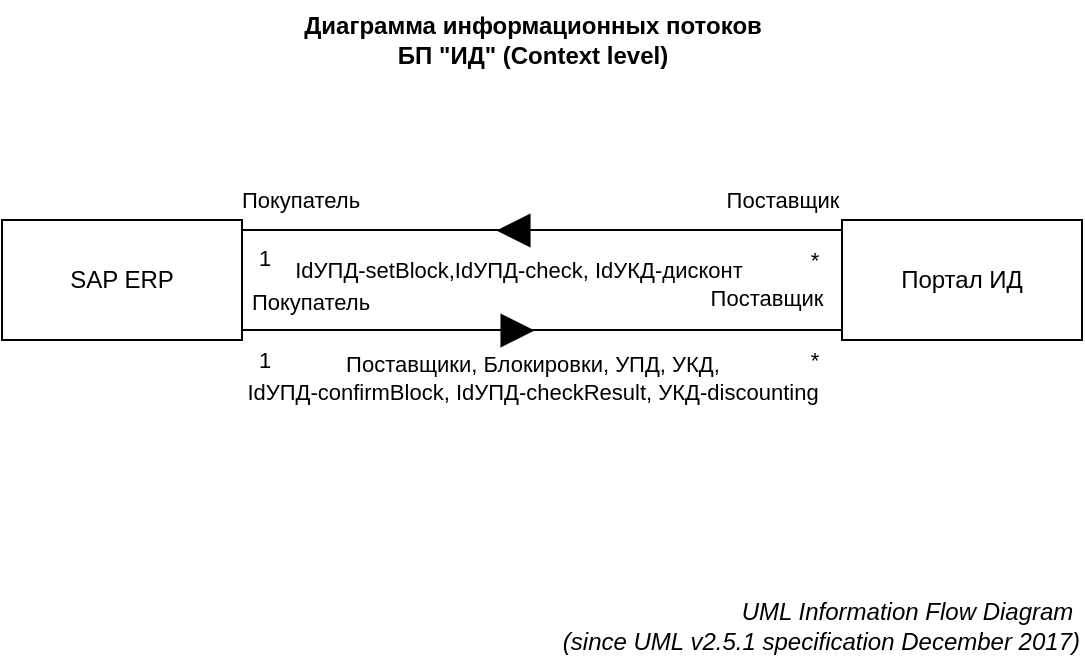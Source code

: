 <mxfile version="21.5.0" type="github">
  <diagram name="Страница 1" id="jGHBZjQ93-hqWPognypH">
    <mxGraphModel dx="780" dy="365" grid="1" gridSize="10" guides="1" tooltips="1" connect="1" arrows="1" fold="1" page="1" pageScale="1" pageWidth="1169" pageHeight="827" math="0" shadow="0">
      <root>
        <mxCell id="0" />
        <mxCell id="1" parent="0" />
        <mxCell id="-5w7yn9a32u819UEV8gg-1" value="SAP ERP" style="rounded=0;whiteSpace=wrap;html=1;" vertex="1" parent="1">
          <mxGeometry x="70" y="380" width="120" height="60" as="geometry" />
        </mxCell>
        <mxCell id="-5w7yn9a32u819UEV8gg-2" value="Портал ИД" style="rounded=0;whiteSpace=wrap;html=1;" vertex="1" parent="1">
          <mxGeometry x="490" y="380" width="120" height="60" as="geometry" />
        </mxCell>
        <object label="" InformationItem="InformationItem" id="-5w7yn9a32u819UEV8gg-3">
          <mxCell style="endArrow=none;html=1;rounded=0;strokeColor=default;startArrow=block;startFill=1;endFill=0;labelPosition=center;verticalLabelPosition=bottom;align=center;verticalAlign=top;flowAnimation=0;targetPerimeterSpacing=0;strokeWidth=0;endSize=0;sourcePerimeterSpacing=0;startSize=17;jumpStyle=none;jumpSize=0;" edge="1" parent="1">
            <mxGeometry relative="1" as="geometry">
              <mxPoint x="317" y="385" as="sourcePoint" />
              <mxPoint x="467" y="385" as="targetPoint" />
            </mxGeometry>
          </mxCell>
        </object>
        <mxCell id="-5w7yn9a32u819UEV8gg-4" value="IdУПД-setBlock,IdУПД-check, IdУКД-дисконт" style="edgeLabel;html=1;align=center;verticalAlign=middle;resizable=0;points=[];labelPosition=left;verticalLabelPosition=middle;labelBackgroundColor=none;" vertex="1" connectable="0" parent="-5w7yn9a32u819UEV8gg-3">
          <mxGeometry relative="1" as="geometry">
            <mxPoint x="-64" y="20" as="offset" />
          </mxGeometry>
        </mxCell>
        <mxCell id="-5w7yn9a32u819UEV8gg-5" value="" style="endArrow=none;html=1;rounded=0;entryX=0;entryY=0.25;entryDx=0;entryDy=0;exitX=1;exitY=0.25;exitDx=0;exitDy=0;fontColor=default;" edge="1" parent="1">
          <mxGeometry width="50" height="50" relative="1" as="geometry">
            <mxPoint x="190" y="385" as="sourcePoint" />
            <mxPoint x="490" y="385" as="targetPoint" />
            <Array as="points" />
          </mxGeometry>
        </mxCell>
        <mxCell id="-5w7yn9a32u819UEV8gg-6" value="1" style="edgeLabel;html=1;align=center;verticalAlign=bottom;resizable=0;points=[];" vertex="1" connectable="0" parent="-5w7yn9a32u819UEV8gg-5">
          <mxGeometry x="-0.929" y="1" relative="1" as="geometry">
            <mxPoint y="23" as="offset" />
          </mxGeometry>
        </mxCell>
        <mxCell id="-5w7yn9a32u819UEV8gg-7" value="Покупатель" style="edgeLabel;html=1;align=center;verticalAlign=middle;resizable=0;points=[];labelBorderColor=none;labelBackgroundColor=none;" vertex="1" connectable="0" parent="-5w7yn9a32u819UEV8gg-5">
          <mxGeometry x="-0.842" relative="1" as="geometry">
            <mxPoint x="5" y="-15" as="offset" />
          </mxGeometry>
        </mxCell>
        <mxCell id="-5w7yn9a32u819UEV8gg-8" value="*" style="edgeLabel;html=1;align=center;verticalAlign=bottom;resizable=0;points=[];" vertex="1" connectable="0" parent="-5w7yn9a32u819UEV8gg-5">
          <mxGeometry x="0.904" relative="1" as="geometry">
            <mxPoint y="23" as="offset" />
          </mxGeometry>
        </mxCell>
        <object label="" InformationItem="InformationItem" id="-5w7yn9a32u819UEV8gg-9">
          <mxCell style="endArrow=block;html=1;rounded=0;strokeColor=default;startArrow=none;startFill=0;endFill=1;labelPosition=center;verticalLabelPosition=bottom;align=center;verticalAlign=top;flowAnimation=0;targetPerimeterSpacing=0;strokeWidth=0;endSize=17;sourcePerimeterSpacing=0;startSize=0;jumpStyle=none;jumpSize=0;" edge="1" parent="1">
            <mxGeometry x="-0.001" relative="1" as="geometry">
              <mxPoint x="190" y="435" as="sourcePoint" />
              <mxPoint x="336" y="435" as="targetPoint" />
              <mxPoint as="offset" />
            </mxGeometry>
          </mxCell>
        </object>
        <mxCell id="-5w7yn9a32u819UEV8gg-10" value="Поставщики, Блокировки, УПД, УКД, &lt;br&gt;IdУПД-confirmBlock, IdУПД-checkResult, УКД-discounting" style="edgeLabel;html=1;align=center;verticalAlign=middle;resizable=0;points=[];labelPosition=left;verticalLabelPosition=middle;labelBackgroundColor=none;" vertex="1" connectable="0" parent="-5w7yn9a32u819UEV8gg-9">
          <mxGeometry relative="1" as="geometry">
            <mxPoint x="72" y="24" as="offset" />
          </mxGeometry>
        </mxCell>
        <mxCell id="-5w7yn9a32u819UEV8gg-11" value="" style="endArrow=none;html=1;rounded=0;entryX=0;entryY=0.25;entryDx=0;entryDy=0;exitX=1;exitY=0.25;exitDx=0;exitDy=0;fontColor=default;verticalAlign=middle;" edge="1" parent="1">
          <mxGeometry width="50" height="50" relative="1" as="geometry">
            <mxPoint x="190" y="435" as="sourcePoint" />
            <mxPoint x="490" y="435" as="targetPoint" />
            <Array as="points" />
          </mxGeometry>
        </mxCell>
        <mxCell id="-5w7yn9a32u819UEV8gg-12" value="1" style="edgeLabel;html=1;align=center;verticalAlign=bottom;resizable=0;points=[];" vertex="1" connectable="0" parent="-5w7yn9a32u819UEV8gg-11">
          <mxGeometry x="-0.929" y="1" relative="1" as="geometry">
            <mxPoint y="24" as="offset" />
          </mxGeometry>
        </mxCell>
        <mxCell id="-5w7yn9a32u819UEV8gg-13" value="*" style="edgeLabel;html=1;align=center;verticalAlign=bottom;resizable=0;points=[];" vertex="1" connectable="0" parent="-5w7yn9a32u819UEV8gg-11">
          <mxGeometry x="0.904" relative="1" as="geometry">
            <mxPoint y="23" as="offset" />
          </mxGeometry>
        </mxCell>
        <mxCell id="-5w7yn9a32u819UEV8gg-14" value="Покупатель" style="edgeLabel;html=1;align=center;verticalAlign=middle;resizable=0;points=[];labelBackgroundColor=none;" vertex="1" connectable="0" parent="-5w7yn9a32u819UEV8gg-11">
          <mxGeometry x="-0.889" y="1" relative="1" as="geometry">
            <mxPoint x="17" y="-13" as="offset" />
          </mxGeometry>
        </mxCell>
        <mxCell id="-5w7yn9a32u819UEV8gg-15" value="Диаграмма информационных потоков&lt;br&gt;БП &quot;ИД&quot; (Сontext level)" style="text;html=1;align=center;verticalAlign=middle;resizable=0;points=[];autosize=1;strokeColor=none;fillColor=none;fontStyle=1" vertex="1" parent="1">
          <mxGeometry x="210" y="270" width="250" height="40" as="geometry" />
        </mxCell>
        <mxCell id="-5w7yn9a32u819UEV8gg-16" value="&lt;i&gt;UML Information Flow Diagram&amp;nbsp;&lt;br&gt;(since UML v2.5.1 specification December 2017)&lt;/i&gt;" style="text;html=1;align=right;verticalAlign=middle;resizable=0;points=[];autosize=1;strokeColor=none;fillColor=none;" vertex="1" parent="1">
          <mxGeometry x="330" y="563" width="280" height="40" as="geometry" />
        </mxCell>
        <mxCell id="-5w7yn9a32u819UEV8gg-17" value="Поставщик" style="edgeLabel;html=1;align=center;verticalAlign=middle;resizable=0;points=[];labelBorderColor=none;labelBackgroundColor=none;" vertex="1" connectable="0" parent="1">
          <mxGeometry x="460" y="370" as="geometry" />
        </mxCell>
        <mxCell id="-5w7yn9a32u819UEV8gg-18" value="Поставщик" style="edgeLabel;html=1;align=center;verticalAlign=middle;resizable=0;points=[];labelBorderColor=none;labelBackgroundColor=none;" vertex="1" connectable="0" parent="1">
          <mxGeometry x="460" y="420" as="geometry">
            <mxPoint x="-8" y="-1" as="offset" />
          </mxGeometry>
        </mxCell>
      </root>
    </mxGraphModel>
  </diagram>
</mxfile>
